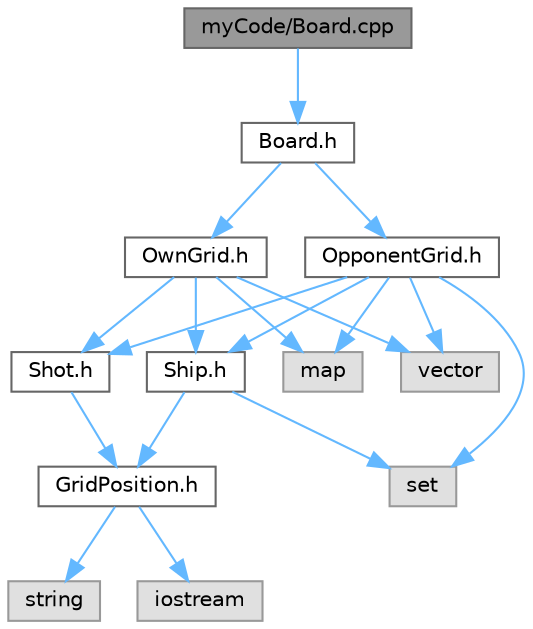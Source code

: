 digraph "myCode/Board.cpp"
{
 // LATEX_PDF_SIZE
  bgcolor="transparent";
  edge [fontname=Helvetica,fontsize=10,labelfontname=Helvetica,labelfontsize=10];
  node [fontname=Helvetica,fontsize=10,shape=box,height=0.2,width=0.4];
  Node1 [id="Node000001",label="myCode/Board.cpp",height=0.2,width=0.4,color="gray40", fillcolor="grey60", style="filled", fontcolor="black",tooltip=" "];
  Node1 -> Node2 [id="edge18_Node000001_Node000002",color="steelblue1",style="solid",tooltip=" "];
  Node2 [id="Node000002",label="Board.h",height=0.2,width=0.4,color="grey40", fillcolor="white", style="filled",URL="$_board_8h.html",tooltip=" "];
  Node2 -> Node3 [id="edge19_Node000002_Node000003",color="steelblue1",style="solid",tooltip=" "];
  Node3 [id="Node000003",label="OwnGrid.h",height=0.2,width=0.4,color="grey40", fillcolor="white", style="filled",URL="$_own_grid_8h.html",tooltip=" "];
  Node3 -> Node4 [id="edge20_Node000003_Node000004",color="steelblue1",style="solid",tooltip=" "];
  Node4 [id="Node000004",label="vector",height=0.2,width=0.4,color="grey60", fillcolor="#E0E0E0", style="filled",tooltip=" "];
  Node3 -> Node5 [id="edge21_Node000003_Node000005",color="steelblue1",style="solid",tooltip=" "];
  Node5 [id="Node000005",label="Ship.h",height=0.2,width=0.4,color="grey40", fillcolor="white", style="filled",URL="$_ship_8h.html",tooltip=" "];
  Node5 -> Node6 [id="edge22_Node000005_Node000006",color="steelblue1",style="solid",tooltip=" "];
  Node6 [id="Node000006",label="GridPosition.h",height=0.2,width=0.4,color="grey40", fillcolor="white", style="filled",URL="$_grid_position_8h.html",tooltip=" "];
  Node6 -> Node7 [id="edge23_Node000006_Node000007",color="steelblue1",style="solid",tooltip=" "];
  Node7 [id="Node000007",label="string",height=0.2,width=0.4,color="grey60", fillcolor="#E0E0E0", style="filled",tooltip=" "];
  Node6 -> Node8 [id="edge24_Node000006_Node000008",color="steelblue1",style="solid",tooltip=" "];
  Node8 [id="Node000008",label="iostream",height=0.2,width=0.4,color="grey60", fillcolor="#E0E0E0", style="filled",tooltip=" "];
  Node5 -> Node9 [id="edge25_Node000005_Node000009",color="steelblue1",style="solid",tooltip=" "];
  Node9 [id="Node000009",label="set",height=0.2,width=0.4,color="grey60", fillcolor="#E0E0E0", style="filled",tooltip=" "];
  Node3 -> Node10 [id="edge26_Node000003_Node000010",color="steelblue1",style="solid",tooltip=" "];
  Node10 [id="Node000010",label="Shot.h",height=0.2,width=0.4,color="grey40", fillcolor="white", style="filled",URL="$_shot_8h.html",tooltip=" "];
  Node10 -> Node6 [id="edge27_Node000010_Node000006",color="steelblue1",style="solid",tooltip=" "];
  Node3 -> Node11 [id="edge28_Node000003_Node000011",color="steelblue1",style="solid",tooltip=" "];
  Node11 [id="Node000011",label="map",height=0.2,width=0.4,color="grey60", fillcolor="#E0E0E0", style="filled",tooltip=" "];
  Node2 -> Node12 [id="edge29_Node000002_Node000012",color="steelblue1",style="solid",tooltip=" "];
  Node12 [id="Node000012",label="OpponentGrid.h",height=0.2,width=0.4,color="grey40", fillcolor="white", style="filled",URL="$_opponent_grid_8h.html",tooltip=" "];
  Node12 -> Node5 [id="edge30_Node000012_Node000005",color="steelblue1",style="solid",tooltip=" "];
  Node12 -> Node10 [id="edge31_Node000012_Node000010",color="steelblue1",style="solid",tooltip=" "];
  Node12 -> Node4 [id="edge32_Node000012_Node000004",color="steelblue1",style="solid",tooltip=" "];
  Node12 -> Node9 [id="edge33_Node000012_Node000009",color="steelblue1",style="solid",tooltip=" "];
  Node12 -> Node11 [id="edge34_Node000012_Node000011",color="steelblue1",style="solid",tooltip=" "];
}
